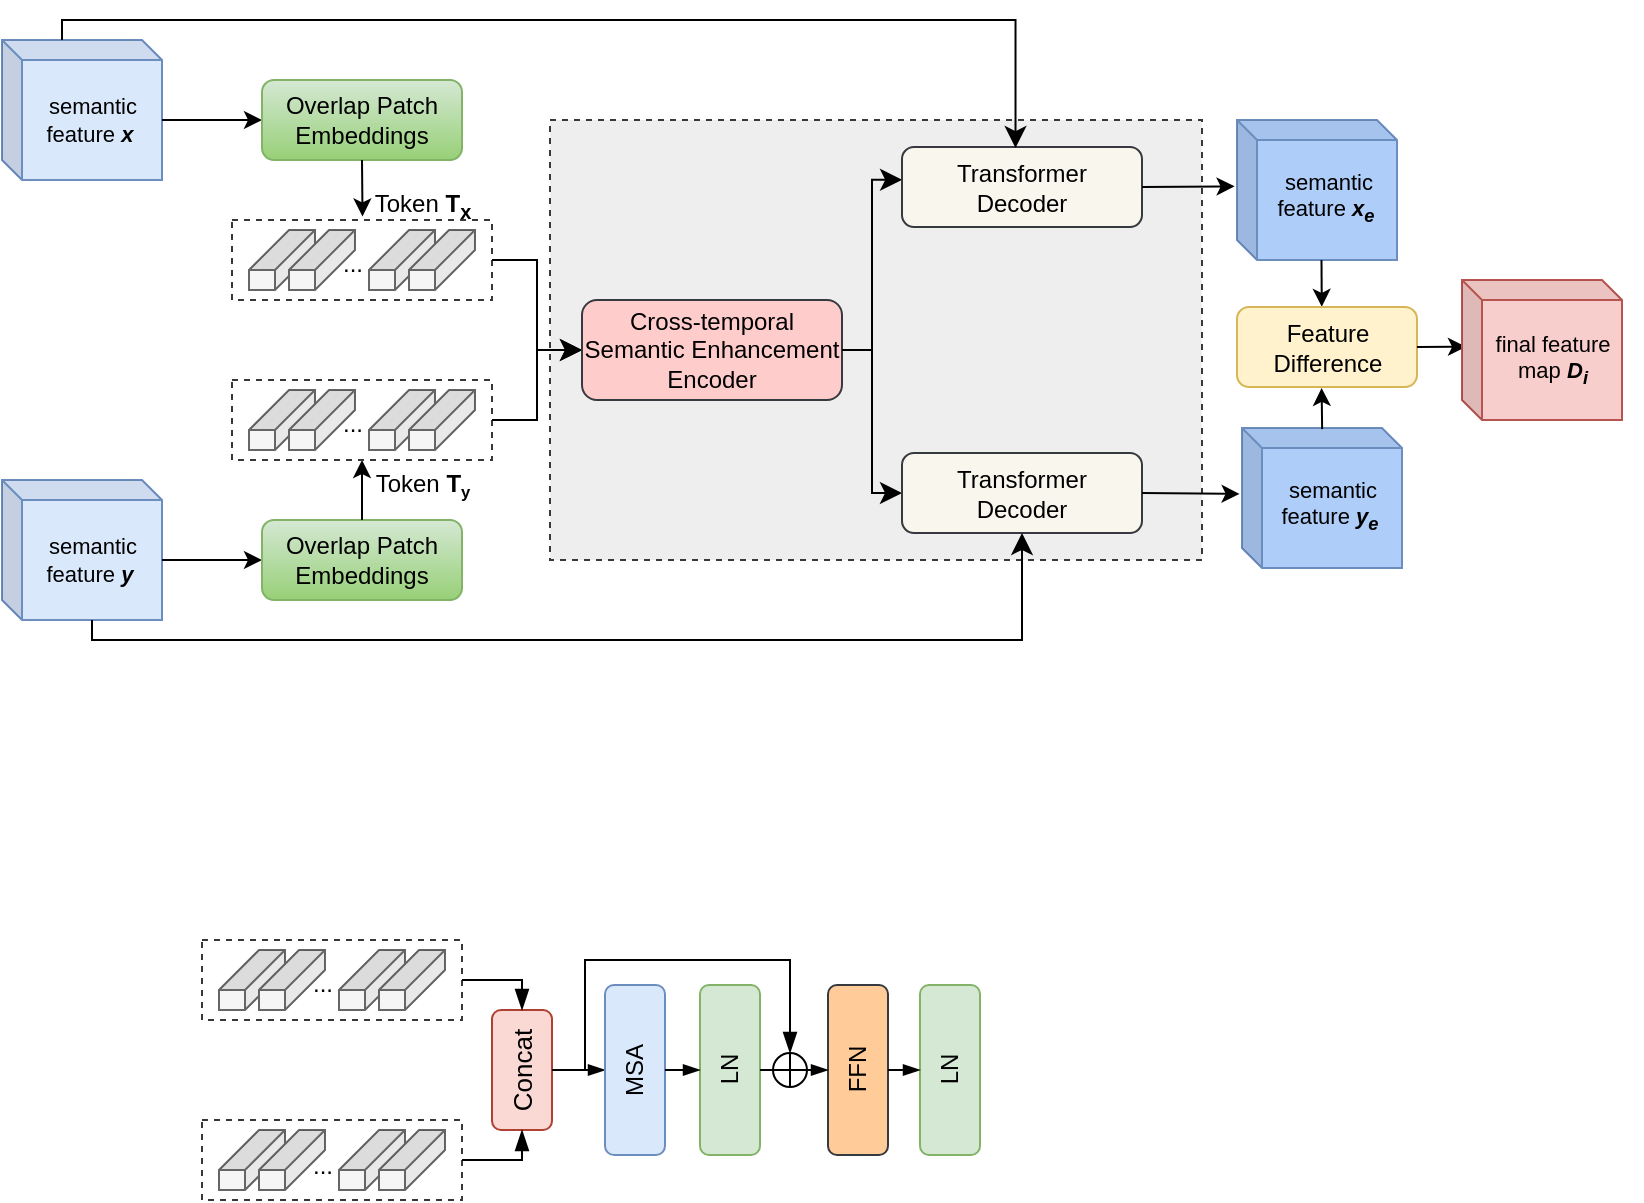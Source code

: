 <mxfile version="21.6.7" type="github">
  <diagram name="第 1 页" id="DumP11DfZ2SIVqox3f8w">
    <mxGraphModel dx="977" dy="522" grid="1" gridSize="10" guides="1" tooltips="1" connect="1" arrows="1" fold="1" page="1" pageScale="1" pageWidth="827" pageHeight="1169" math="0" shadow="0">
      <root>
        <mxCell id="0" />
        <mxCell id="1" parent="0" />
        <mxCell id="IIdGQf1pMwcohR-izoeh-43" value="" style="rounded=0;whiteSpace=wrap;html=1;fillColor=#eeeeee;strokeColor=#36393d;dashed=1;" vertex="1" parent="1">
          <mxGeometry x="294" y="360" width="326" height="220" as="geometry" />
        </mxCell>
        <mxCell id="IIdGQf1pMwcohR-izoeh-1" value="" style="shape=cube;whiteSpace=wrap;html=1;boundedLbl=1;backgroundOutline=1;darkOpacity=0.05;darkOpacity2=0.1;size=10;fillColor=#dae8fc;strokeColor=#6c8ebf;" vertex="1" parent="1">
          <mxGeometry x="20" y="320" width="80" height="70" as="geometry" />
        </mxCell>
        <mxCell id="IIdGQf1pMwcohR-izoeh-2" value="&lt;font style=&quot;font-size: 11px;&quot;&gt;semantic &lt;br&gt;feature &lt;b&gt;&lt;i&gt;x&lt;/i&gt;&lt;/b&gt;&amp;nbsp;&lt;/font&gt;" style="text;html=1;align=center;verticalAlign=middle;resizable=0;points=[];autosize=1;strokeColor=none;fillColor=none;fontSize=7;" vertex="1" parent="1">
          <mxGeometry x="30" y="340" width="70" height="40" as="geometry" />
        </mxCell>
        <mxCell id="IIdGQf1pMwcohR-izoeh-3" value="" style="shape=cube;whiteSpace=wrap;html=1;boundedLbl=1;backgroundOutline=1;darkOpacity=0.05;darkOpacity2=0.1;size=10;fillColor=#dae8fc;strokeColor=#6c8ebf;" vertex="1" parent="1">
          <mxGeometry x="20" y="540" width="80" height="70" as="geometry" />
        </mxCell>
        <mxCell id="IIdGQf1pMwcohR-izoeh-4" value="&lt;font style=&quot;font-size: 11px;&quot;&gt;semantic &lt;br&gt;feature &lt;b&gt;&lt;i&gt;y&lt;/i&gt;&lt;/b&gt;&amp;nbsp;&lt;/font&gt;" style="text;html=1;align=center;verticalAlign=middle;resizable=0;points=[];autosize=1;strokeColor=none;fillColor=none;fontSize=7;" vertex="1" parent="1">
          <mxGeometry x="30" y="560" width="70" height="40" as="geometry" />
        </mxCell>
        <mxCell id="IIdGQf1pMwcohR-izoeh-5" value="" style="endArrow=classic;html=1;rounded=0;exitX=0;exitY=0;exitDx=80;exitDy=40;exitPerimeter=0;entryX=0;entryY=0.5;entryDx=0;entryDy=0;" edge="1" parent="1" source="IIdGQf1pMwcohR-izoeh-1" target="IIdGQf1pMwcohR-izoeh-6">
          <mxGeometry width="50" height="50" relative="1" as="geometry">
            <mxPoint x="290" y="420" as="sourcePoint" />
            <mxPoint x="170" y="360" as="targetPoint" />
          </mxGeometry>
        </mxCell>
        <mxCell id="IIdGQf1pMwcohR-izoeh-6" value="Overlap Patch Embeddings" style="rounded=1;whiteSpace=wrap;html=1;fillColor=#d5e8d4;gradientColor=#97d077;strokeColor=#82b366;" vertex="1" parent="1">
          <mxGeometry x="150" y="340" width="100" height="40" as="geometry" />
        </mxCell>
        <mxCell id="IIdGQf1pMwcohR-izoeh-8" value="" style="endArrow=classic;html=1;rounded=0;exitX=0;exitY=0;exitDx=80;exitDy=40;exitPerimeter=0;entryX=0;entryY=0.5;entryDx=0;entryDy=0;" edge="1" parent="1" source="IIdGQf1pMwcohR-izoeh-3" target="IIdGQf1pMwcohR-izoeh-11">
          <mxGeometry width="50" height="50" relative="1" as="geometry">
            <mxPoint x="103.72" y="580.18" as="sourcePoint" />
            <mxPoint x="170" y="580" as="targetPoint" />
          </mxGeometry>
        </mxCell>
        <mxCell id="IIdGQf1pMwcohR-izoeh-11" value="Overlap Patch Embeddings" style="rounded=1;whiteSpace=wrap;html=1;fillColor=#d5e8d4;gradientColor=#97d077;strokeColor=#82b366;" vertex="1" parent="1">
          <mxGeometry x="150" y="560" width="100" height="40" as="geometry" />
        </mxCell>
        <mxCell id="IIdGQf1pMwcohR-izoeh-13" value="" style="endArrow=classic;html=1;rounded=0;exitX=0.5;exitY=1;exitDx=0;exitDy=0;entryX=0.502;entryY=-0.044;entryDx=0;entryDy=0;entryPerimeter=0;" edge="1" parent="1" source="IIdGQf1pMwcohR-izoeh-6" target="IIdGQf1pMwcohR-izoeh-15">
          <mxGeometry width="50" height="50" relative="1" as="geometry">
            <mxPoint x="290" y="410" as="sourcePoint" />
            <mxPoint x="200" y="400" as="targetPoint" />
          </mxGeometry>
        </mxCell>
        <mxCell id="IIdGQf1pMwcohR-izoeh-14" value="" style="endArrow=classic;html=1;rounded=0;exitX=0.5;exitY=0;exitDx=0;exitDy=0;entryX=0.5;entryY=1;entryDx=0;entryDy=0;" edge="1" parent="1" source="IIdGQf1pMwcohR-izoeh-11" target="IIdGQf1pMwcohR-izoeh-27">
          <mxGeometry width="50" height="50" relative="1" as="geometry">
            <mxPoint x="210" y="443" as="sourcePoint" />
            <mxPoint x="200" y="543" as="targetPoint" />
          </mxGeometry>
        </mxCell>
        <mxCell id="IIdGQf1pMwcohR-izoeh-15" value="" style="rounded=0;whiteSpace=wrap;html=1;strokeColor=#393838;dashed=1;movable=1;resizable=1;rotatable=1;deletable=1;editable=1;locked=0;connectable=1;" vertex="1" parent="1">
          <mxGeometry x="135" y="410" width="130" height="40" as="geometry" />
        </mxCell>
        <mxCell id="IIdGQf1pMwcohR-izoeh-16" value="" style="shape=cube;whiteSpace=wrap;html=1;boundedLbl=1;backgroundOutline=1;darkOpacity=0.05;darkOpacity2=0.1;rotation=90;size=20;fillColor=#f5f5f5;strokeColor=#666666;fontColor=#333333;movable=1;resizable=1;rotatable=1;deletable=1;editable=1;locked=0;connectable=1;" vertex="1" parent="1">
          <mxGeometry x="145" y="413.5" width="30" height="33" as="geometry" />
        </mxCell>
        <mxCell id="IIdGQf1pMwcohR-izoeh-17" value="" style="shape=cube;whiteSpace=wrap;html=1;boundedLbl=1;backgroundOutline=1;darkOpacity=0.05;darkOpacity2=0.1;rotation=90;size=20;fillColor=#f5f5f5;strokeColor=#666666;fontColor=#333333;movable=1;resizable=1;rotatable=1;deletable=1;editable=1;locked=0;connectable=1;" vertex="1" parent="1">
          <mxGeometry x="165" y="413.5" width="30" height="33" as="geometry" />
        </mxCell>
        <mxCell id="IIdGQf1pMwcohR-izoeh-18" value="" style="shape=cube;whiteSpace=wrap;html=1;boundedLbl=1;backgroundOutline=1;darkOpacity=0.05;darkOpacity2=0.1;rotation=90;size=20;fillColor=#f5f5f5;strokeColor=#666666;fontColor=#333333;movable=1;resizable=1;rotatable=1;deletable=1;editable=1;locked=0;connectable=1;" vertex="1" parent="1">
          <mxGeometry x="205" y="413.5" width="30" height="33" as="geometry" />
        </mxCell>
        <mxCell id="IIdGQf1pMwcohR-izoeh-19" value="" style="shape=cube;whiteSpace=wrap;html=1;boundedLbl=1;backgroundOutline=1;darkOpacity=0.05;darkOpacity2=0.1;rotation=90;size=20;fillColor=#f5f5f5;strokeColor=#666666;fontColor=#333333;movable=1;resizable=1;rotatable=1;deletable=1;editable=1;locked=0;connectable=1;" vertex="1" parent="1">
          <mxGeometry x="225" y="413.5" width="30" height="33" as="geometry" />
        </mxCell>
        <mxCell id="IIdGQf1pMwcohR-izoeh-20" value="..." style="text;html=1;align=center;verticalAlign=middle;resizable=1;points=[];autosize=1;strokeColor=none;fillColor=none;movable=1;rotatable=1;deletable=1;editable=1;locked=0;connectable=1;" vertex="1" parent="1">
          <mxGeometry x="180" y="416.5" width="30" height="30" as="geometry" />
        </mxCell>
        <mxCell id="IIdGQf1pMwcohR-izoeh-27" value="" style="rounded=0;whiteSpace=wrap;html=1;strokeColor=#393838;dashed=1;movable=1;resizable=1;rotatable=1;deletable=1;editable=1;locked=0;connectable=1;" vertex="1" parent="1">
          <mxGeometry x="135" y="490" width="130" height="40" as="geometry" />
        </mxCell>
        <mxCell id="IIdGQf1pMwcohR-izoeh-28" value="" style="shape=cube;whiteSpace=wrap;html=1;boundedLbl=1;backgroundOutline=1;darkOpacity=0.05;darkOpacity2=0.1;rotation=90;size=20;fillColor=#f5f5f5;strokeColor=#666666;fontColor=#333333;movable=1;resizable=1;rotatable=1;deletable=1;editable=1;locked=0;connectable=1;" vertex="1" parent="1">
          <mxGeometry x="145" y="493.5" width="30" height="33" as="geometry" />
        </mxCell>
        <mxCell id="IIdGQf1pMwcohR-izoeh-29" value="" style="shape=cube;whiteSpace=wrap;html=1;boundedLbl=1;backgroundOutline=1;darkOpacity=0.05;darkOpacity2=0.1;rotation=90;size=20;fillColor=#f5f5f5;strokeColor=#666666;fontColor=#333333;movable=1;resizable=1;rotatable=1;deletable=1;editable=1;locked=0;connectable=1;" vertex="1" parent="1">
          <mxGeometry x="165" y="493.5" width="30" height="33" as="geometry" />
        </mxCell>
        <mxCell id="IIdGQf1pMwcohR-izoeh-30" value="" style="shape=cube;whiteSpace=wrap;html=1;boundedLbl=1;backgroundOutline=1;darkOpacity=0.05;darkOpacity2=0.1;rotation=90;size=20;fillColor=#f5f5f5;strokeColor=#666666;fontColor=#333333;movable=1;resizable=1;rotatable=1;deletable=1;editable=1;locked=0;connectable=1;" vertex="1" parent="1">
          <mxGeometry x="205" y="493.5" width="30" height="33" as="geometry" />
        </mxCell>
        <mxCell id="IIdGQf1pMwcohR-izoeh-31" value="" style="shape=cube;whiteSpace=wrap;html=1;boundedLbl=1;backgroundOutline=1;darkOpacity=0.05;darkOpacity2=0.1;rotation=90;size=20;fillColor=#f5f5f5;strokeColor=#666666;fontColor=#333333;movable=1;resizable=1;rotatable=1;deletable=1;editable=1;locked=0;connectable=1;" vertex="1" parent="1">
          <mxGeometry x="225" y="493.5" width="30" height="33" as="geometry" />
        </mxCell>
        <mxCell id="IIdGQf1pMwcohR-izoeh-32" value="..." style="text;html=1;align=center;verticalAlign=middle;resizable=1;points=[];autosize=1;strokeColor=none;fillColor=none;movable=1;rotatable=1;deletable=1;editable=1;locked=0;connectable=1;" vertex="1" parent="1">
          <mxGeometry x="180" y="496.5" width="30" height="30" as="geometry" />
        </mxCell>
        <mxCell id="IIdGQf1pMwcohR-izoeh-33" value="Token &lt;b&gt;T&lt;/b&gt;&lt;sub&gt;&lt;b&gt;x&lt;/b&gt;&lt;/sub&gt;" style="text;html=1;align=center;verticalAlign=middle;resizable=0;points=[];autosize=1;strokeColor=none;fillColor=none;" vertex="1" parent="1">
          <mxGeometry x="195" y="388" width="70" height="30" as="geometry" />
        </mxCell>
        <mxCell id="IIdGQf1pMwcohR-izoeh-34" value="Token &lt;b&gt;T&lt;/b&gt;&lt;span style=&quot;font-size: 10px;&quot;&gt;&lt;sub&gt;&lt;b&gt;y&lt;/b&gt;&lt;/sub&gt;&lt;/span&gt;" style="text;html=1;align=center;verticalAlign=middle;resizable=0;points=[];autosize=1;strokeColor=none;fillColor=none;" vertex="1" parent="1">
          <mxGeometry x="195" y="526.5" width="70" height="30" as="geometry" />
        </mxCell>
        <mxCell id="IIdGQf1pMwcohR-izoeh-36" value="" style="edgeStyle=elbowEdgeStyle;endArrow=classic;html=1;rounded=0;endSize=8;startSize=8;exitX=1;exitY=0.5;exitDx=0;exitDy=0;entryX=0;entryY=0.5;entryDx=0;entryDy=0;" edge="1" parent="1" source="IIdGQf1pMwcohR-izoeh-15" target="IIdGQf1pMwcohR-izoeh-38">
          <mxGeometry width="50" height="50" relative="1" as="geometry">
            <mxPoint x="360" y="390" as="sourcePoint" />
            <mxPoint x="310" y="470" as="targetPoint" />
          </mxGeometry>
        </mxCell>
        <mxCell id="IIdGQf1pMwcohR-izoeh-37" value="" style="edgeStyle=elbowEdgeStyle;endArrow=classic;html=1;rounded=0;endSize=8;startSize=8;exitX=1;exitY=0.5;exitDx=0;exitDy=0;entryX=0;entryY=0.5;entryDx=0;entryDy=0;" edge="1" parent="1" source="IIdGQf1pMwcohR-izoeh-27" target="IIdGQf1pMwcohR-izoeh-38">
          <mxGeometry width="50" height="50" relative="1" as="geometry">
            <mxPoint x="275" y="440" as="sourcePoint" />
            <mxPoint x="310" y="470" as="targetPoint" />
          </mxGeometry>
        </mxCell>
        <mxCell id="IIdGQf1pMwcohR-izoeh-38" value="Cross-temporal Semantic Enhancement Encoder" style="rounded=1;whiteSpace=wrap;html=1;fillColor=#ffcccc;strokeColor=#36393d;" vertex="1" parent="1">
          <mxGeometry x="310" y="450" width="130" height="50" as="geometry" />
        </mxCell>
        <mxCell id="IIdGQf1pMwcohR-izoeh-39" value="" style="edgeStyle=elbowEdgeStyle;endArrow=classic;html=1;rounded=0;endSize=8;startSize=8;exitX=1;exitY=0.5;exitDx=0;exitDy=0;entryX=0.54;entryY=0.136;entryDx=0;entryDy=0;entryPerimeter=0;" edge="1" parent="1" source="IIdGQf1pMwcohR-izoeh-38" target="IIdGQf1pMwcohR-izoeh-43">
          <mxGeometry width="50" height="50" relative="1" as="geometry">
            <mxPoint x="275" y="440" as="sourcePoint" />
            <mxPoint x="470" y="430" as="targetPoint" />
          </mxGeometry>
        </mxCell>
        <mxCell id="IIdGQf1pMwcohR-izoeh-40" value="" style="edgeStyle=elbowEdgeStyle;endArrow=classic;html=1;rounded=0;endSize=8;startSize=8;exitX=1;exitY=0.5;exitDx=0;exitDy=0;entryX=0;entryY=0.5;entryDx=0;entryDy=0;" edge="1" parent="1" source="IIdGQf1pMwcohR-izoeh-38" target="IIdGQf1pMwcohR-izoeh-42">
          <mxGeometry width="50" height="50" relative="1" as="geometry">
            <mxPoint x="450" y="480" as="sourcePoint" />
            <mxPoint x="470" y="510" as="targetPoint" />
          </mxGeometry>
        </mxCell>
        <mxCell id="IIdGQf1pMwcohR-izoeh-41" value="Transformer&lt;br&gt;Decoder" style="rounded=1;whiteSpace=wrap;html=1;fillColor=#f9f7ed;strokeColor=#36393d;" vertex="1" parent="1">
          <mxGeometry x="470" y="373.5" width="120" height="40" as="geometry" />
        </mxCell>
        <mxCell id="IIdGQf1pMwcohR-izoeh-42" value="Transformer&lt;br&gt;Decoder" style="rounded=1;whiteSpace=wrap;html=1;fillColor=#f9f7ed;strokeColor=#36393d;" vertex="1" parent="1">
          <mxGeometry x="470" y="526.5" width="120" height="40" as="geometry" />
        </mxCell>
        <mxCell id="IIdGQf1pMwcohR-izoeh-46" value="" style="edgeStyle=elbowEdgeStyle;elbow=vertical;endArrow=classic;html=1;curved=0;rounded=0;endSize=8;startSize=8;entryX=0.473;entryY=0.013;entryDx=0;entryDy=0;entryPerimeter=0;" edge="1" parent="1" target="IIdGQf1pMwcohR-izoeh-41">
          <mxGeometry width="50" height="50" relative="1" as="geometry">
            <mxPoint x="50" y="320" as="sourcePoint" />
            <mxPoint x="100" y="270" as="targetPoint" />
            <Array as="points">
              <mxPoint x="280" y="310" />
            </Array>
          </mxGeometry>
        </mxCell>
        <mxCell id="IIdGQf1pMwcohR-izoeh-47" value="" style="edgeStyle=elbowEdgeStyle;elbow=vertical;endArrow=classic;html=1;curved=0;rounded=0;endSize=8;startSize=8;entryX=0.5;entryY=1;entryDx=0;entryDy=0;exitX=0;exitY=0;exitDx=45;exitDy=70;exitPerimeter=0;" edge="1" parent="1" source="IIdGQf1pMwcohR-izoeh-3" target="IIdGQf1pMwcohR-izoeh-42">
          <mxGeometry width="50" height="50" relative="1" as="geometry">
            <mxPoint x="50" y="566.5" as="sourcePoint" />
            <mxPoint x="527" y="653.5" as="targetPoint" />
            <Array as="points">
              <mxPoint x="300" y="620" />
            </Array>
          </mxGeometry>
        </mxCell>
        <mxCell id="IIdGQf1pMwcohR-izoeh-49" value="" style="shape=cube;whiteSpace=wrap;html=1;boundedLbl=1;backgroundOutline=1;darkOpacity=0.05;darkOpacity2=0.1;size=10;fillColor=#aecdf9;strokeColor=#6c8ebf;" vertex="1" parent="1">
          <mxGeometry x="637.5" y="360" width="80" height="70" as="geometry" />
        </mxCell>
        <mxCell id="IIdGQf1pMwcohR-izoeh-50" value="" style="shape=cube;whiteSpace=wrap;html=1;boundedLbl=1;backgroundOutline=1;darkOpacity=0.05;darkOpacity2=0.1;size=10;fillColor=#aecdf9;strokeColor=#6c8ebf;" vertex="1" parent="1">
          <mxGeometry x="640" y="514" width="80" height="70" as="geometry" />
        </mxCell>
        <mxCell id="IIdGQf1pMwcohR-izoeh-51" value="" style="endArrow=classic;html=1;rounded=0;exitX=1;exitY=0.5;exitDx=0;exitDy=0;entryX=-0.015;entryY=0.474;entryDx=0;entryDy=0;entryPerimeter=0;" edge="1" parent="1" source="IIdGQf1pMwcohR-izoeh-41" target="IIdGQf1pMwcohR-izoeh-49">
          <mxGeometry width="50" height="50" relative="1" as="geometry">
            <mxPoint x="460" y="400" as="sourcePoint" />
            <mxPoint x="510" y="350" as="targetPoint" />
          </mxGeometry>
        </mxCell>
        <mxCell id="IIdGQf1pMwcohR-izoeh-52" value="" style="endArrow=classic;html=1;rounded=0;exitX=1;exitY=0.5;exitDx=0;exitDy=0;entryX=-0.015;entryY=0.471;entryDx=0;entryDy=0;entryPerimeter=0;" edge="1" parent="1" source="IIdGQf1pMwcohR-izoeh-42" target="IIdGQf1pMwcohR-izoeh-50">
          <mxGeometry width="50" height="50" relative="1" as="geometry">
            <mxPoint x="600" y="437" as="sourcePoint" />
            <mxPoint x="630" y="510" as="targetPoint" />
          </mxGeometry>
        </mxCell>
        <mxCell id="IIdGQf1pMwcohR-izoeh-54" value="&lt;font style=&quot;font-size: 11px;&quot;&gt;semantic &lt;br&gt;feature &lt;i&gt;&lt;b&gt;x&lt;sub&gt;e&lt;/sub&gt;&lt;/b&gt;&lt;/i&gt;&amp;nbsp;&lt;/font&gt;" style="text;html=1;align=center;verticalAlign=middle;resizable=0;points=[];autosize=1;strokeColor=none;fillColor=none;fontSize=7;" vertex="1" parent="1">
          <mxGeometry x="642.5" y="373.5" width="80" height="50" as="geometry" />
        </mxCell>
        <mxCell id="IIdGQf1pMwcohR-izoeh-57" value="&lt;font style=&quot;font-size: 11px;&quot;&gt;semantic &lt;br&gt;feature &lt;b&gt;&lt;i&gt;y&lt;/i&gt;&lt;/b&gt;&lt;i&gt;&lt;b&gt;&lt;sub&gt;e&lt;/sub&gt;&lt;/b&gt;&lt;/i&gt;&amp;nbsp;&lt;/font&gt;" style="text;html=1;align=center;verticalAlign=middle;resizable=0;points=[];autosize=1;strokeColor=none;fillColor=none;fontSize=7;" vertex="1" parent="1">
          <mxGeometry x="645" y="527.5" width="80" height="50" as="geometry" />
        </mxCell>
        <mxCell id="IIdGQf1pMwcohR-izoeh-58" value="" style="endArrow=classic;html=1;rounded=0;exitX=0;exitY=0;exitDx=45;exitDy=70;exitPerimeter=0;entryX=0.471;entryY=-0.002;entryDx=0;entryDy=0;entryPerimeter=0;" edge="1" parent="1" target="IIdGQf1pMwcohR-izoeh-62">
          <mxGeometry width="50" height="50" relative="1" as="geometry">
            <mxPoint x="679.75" y="430" as="sourcePoint" />
            <mxPoint x="680" y="450" as="targetPoint" />
          </mxGeometry>
        </mxCell>
        <mxCell id="IIdGQf1pMwcohR-izoeh-60" value="" style="endArrow=classic;html=1;rounded=0;exitX=0.501;exitY=0.008;exitDx=0;exitDy=0;exitPerimeter=0;entryX=0.47;entryY=1.011;entryDx=0;entryDy=0;entryPerimeter=0;" edge="1" parent="1" source="IIdGQf1pMwcohR-izoeh-50" target="IIdGQf1pMwcohR-izoeh-62">
          <mxGeometry width="50" height="50" relative="1" as="geometry">
            <mxPoint x="680" y="510" as="sourcePoint" />
            <mxPoint x="680" y="500" as="targetPoint" />
          </mxGeometry>
        </mxCell>
        <mxCell id="IIdGQf1pMwcohR-izoeh-62" value="Feature Difference" style="rounded=1;whiteSpace=wrap;html=1;fillColor=#fff2cc;strokeColor=#d6b656;" vertex="1" parent="1">
          <mxGeometry x="637.5" y="453.5" width="90" height="40" as="geometry" />
        </mxCell>
        <mxCell id="IIdGQf1pMwcohR-izoeh-64" value="" style="endArrow=classic;html=1;rounded=0;exitX=1;exitY=0.5;exitDx=0;exitDy=0;entryX=0.025;entryY=0.477;entryDx=0;entryDy=0;entryPerimeter=0;" edge="1" parent="1" source="IIdGQf1pMwcohR-izoeh-62" target="IIdGQf1pMwcohR-izoeh-65">
          <mxGeometry width="50" height="50" relative="1" as="geometry">
            <mxPoint x="570" y="500" as="sourcePoint" />
            <mxPoint x="750" y="474" as="targetPoint" />
          </mxGeometry>
        </mxCell>
        <mxCell id="IIdGQf1pMwcohR-izoeh-65" value="" style="shape=cube;whiteSpace=wrap;html=1;boundedLbl=1;backgroundOutline=1;darkOpacity=0.05;darkOpacity2=0.1;size=10;fillColor=#f8cecc;strokeColor=#b85450;" vertex="1" parent="1">
          <mxGeometry x="750" y="440" width="80" height="70" as="geometry" />
        </mxCell>
        <mxCell id="IIdGQf1pMwcohR-izoeh-66" value="&lt;font style=&quot;font-size: 11px;&quot;&gt;final feature &lt;br&gt;map &lt;b&gt;&lt;i&gt;D&lt;sub&gt;i&lt;/sub&gt;&lt;/i&gt;&lt;/b&gt;&lt;/font&gt;" style="text;html=1;align=center;verticalAlign=middle;resizable=0;points=[];autosize=1;strokeColor=none;fillColor=none;fontSize=7;" vertex="1" parent="1">
          <mxGeometry x="750" y="455" width="90" height="50" as="geometry" />
        </mxCell>
        <mxCell id="IIdGQf1pMwcohR-izoeh-91" value="" style="group" vertex="1" connectable="0" parent="1">
          <mxGeometry x="120" y="860" width="130" height="40" as="geometry" />
        </mxCell>
        <mxCell id="IIdGQf1pMwcohR-izoeh-85" value="" style="rounded=0;whiteSpace=wrap;html=1;strokeColor=#393838;dashed=1;movable=1;resizable=1;rotatable=1;deletable=1;editable=1;locked=0;connectable=1;" vertex="1" parent="IIdGQf1pMwcohR-izoeh-91">
          <mxGeometry width="130" height="40" as="geometry" />
        </mxCell>
        <mxCell id="IIdGQf1pMwcohR-izoeh-86" value="" style="shape=cube;whiteSpace=wrap;html=1;boundedLbl=1;backgroundOutline=1;darkOpacity=0.05;darkOpacity2=0.1;rotation=90;size=20;fillColor=#f5f5f5;strokeColor=#666666;fontColor=#333333;movable=1;resizable=1;rotatable=1;deletable=1;editable=1;locked=0;connectable=1;" vertex="1" parent="IIdGQf1pMwcohR-izoeh-91">
          <mxGeometry x="10" y="3.5" width="30" height="33" as="geometry" />
        </mxCell>
        <mxCell id="IIdGQf1pMwcohR-izoeh-87" value="" style="shape=cube;whiteSpace=wrap;html=1;boundedLbl=1;backgroundOutline=1;darkOpacity=0.05;darkOpacity2=0.1;rotation=90;size=20;fillColor=#f5f5f5;strokeColor=#666666;fontColor=#333333;movable=1;resizable=1;rotatable=1;deletable=1;editable=1;locked=0;connectable=1;" vertex="1" parent="IIdGQf1pMwcohR-izoeh-91">
          <mxGeometry x="30" y="3.5" width="30" height="33" as="geometry" />
        </mxCell>
        <mxCell id="IIdGQf1pMwcohR-izoeh-88" value="" style="shape=cube;whiteSpace=wrap;html=1;boundedLbl=1;backgroundOutline=1;darkOpacity=0.05;darkOpacity2=0.1;rotation=90;size=20;fillColor=#f5f5f5;strokeColor=#666666;fontColor=#333333;movable=1;resizable=1;rotatable=1;deletable=1;editable=1;locked=0;connectable=1;" vertex="1" parent="IIdGQf1pMwcohR-izoeh-91">
          <mxGeometry x="70" y="3.5" width="30" height="33" as="geometry" />
        </mxCell>
        <mxCell id="IIdGQf1pMwcohR-izoeh-89" value="" style="shape=cube;whiteSpace=wrap;html=1;boundedLbl=1;backgroundOutline=1;darkOpacity=0.05;darkOpacity2=0.1;rotation=90;size=20;fillColor=#f5f5f5;strokeColor=#666666;fontColor=#333333;movable=1;resizable=1;rotatable=1;deletable=1;editable=1;locked=0;connectable=1;" vertex="1" parent="IIdGQf1pMwcohR-izoeh-91">
          <mxGeometry x="90" y="3.5" width="30" height="33" as="geometry" />
        </mxCell>
        <mxCell id="IIdGQf1pMwcohR-izoeh-90" value="..." style="text;html=1;align=center;verticalAlign=middle;resizable=1;points=[];autosize=1;strokeColor=none;fillColor=none;movable=1;rotatable=1;deletable=1;editable=1;locked=0;connectable=1;" vertex="1" parent="IIdGQf1pMwcohR-izoeh-91">
          <mxGeometry x="45" y="6.5" width="30" height="33.5" as="geometry" />
        </mxCell>
        <mxCell id="IIdGQf1pMwcohR-izoeh-92" value="" style="group" vertex="1" connectable="0" parent="1">
          <mxGeometry x="120" y="770" width="130" height="40" as="geometry" />
        </mxCell>
        <mxCell id="IIdGQf1pMwcohR-izoeh-73" value="" style="rounded=0;whiteSpace=wrap;html=1;strokeColor=#393838;dashed=1;movable=1;resizable=1;rotatable=1;deletable=1;editable=1;locked=0;connectable=1;" vertex="1" parent="IIdGQf1pMwcohR-izoeh-92">
          <mxGeometry width="130" height="40" as="geometry" />
        </mxCell>
        <mxCell id="IIdGQf1pMwcohR-izoeh-74" value="" style="shape=cube;whiteSpace=wrap;html=1;boundedLbl=1;backgroundOutline=1;darkOpacity=0.05;darkOpacity2=0.1;rotation=90;size=20;fillColor=#f5f5f5;strokeColor=#666666;fontColor=#333333;movable=1;resizable=1;rotatable=1;deletable=1;editable=1;locked=0;connectable=1;" vertex="1" parent="IIdGQf1pMwcohR-izoeh-92">
          <mxGeometry x="10" y="3.5" width="30" height="33" as="geometry" />
        </mxCell>
        <mxCell id="IIdGQf1pMwcohR-izoeh-75" value="" style="shape=cube;whiteSpace=wrap;html=1;boundedLbl=1;backgroundOutline=1;darkOpacity=0.05;darkOpacity2=0.1;rotation=90;size=20;fillColor=#f5f5f5;strokeColor=#666666;fontColor=#333333;movable=1;resizable=1;rotatable=1;deletable=1;editable=1;locked=0;connectable=1;" vertex="1" parent="IIdGQf1pMwcohR-izoeh-92">
          <mxGeometry x="30" y="3.5" width="30" height="33" as="geometry" />
        </mxCell>
        <mxCell id="IIdGQf1pMwcohR-izoeh-76" value="" style="shape=cube;whiteSpace=wrap;html=1;boundedLbl=1;backgroundOutline=1;darkOpacity=0.05;darkOpacity2=0.1;rotation=90;size=20;fillColor=#f5f5f5;strokeColor=#666666;fontColor=#333333;movable=1;resizable=1;rotatable=1;deletable=1;editable=1;locked=0;connectable=1;" vertex="1" parent="IIdGQf1pMwcohR-izoeh-92">
          <mxGeometry x="70" y="3.5" width="30" height="33" as="geometry" />
        </mxCell>
        <mxCell id="IIdGQf1pMwcohR-izoeh-77" value="" style="shape=cube;whiteSpace=wrap;html=1;boundedLbl=1;backgroundOutline=1;darkOpacity=0.05;darkOpacity2=0.1;rotation=90;size=20;fillColor=#f5f5f5;strokeColor=#666666;fontColor=#333333;movable=1;resizable=1;rotatable=1;deletable=1;editable=1;locked=0;connectable=1;" vertex="1" parent="IIdGQf1pMwcohR-izoeh-92">
          <mxGeometry x="90" y="3.5" width="30" height="33" as="geometry" />
        </mxCell>
        <mxCell id="IIdGQf1pMwcohR-izoeh-78" value="..." style="text;html=1;align=center;verticalAlign=middle;resizable=1;points=[];autosize=1;strokeColor=none;fillColor=none;movable=1;rotatable=1;deletable=1;editable=1;locked=0;connectable=1;" vertex="1" parent="IIdGQf1pMwcohR-izoeh-92">
          <mxGeometry x="45" y="6.5" width="30" height="30" as="geometry" />
        </mxCell>
        <mxCell id="IIdGQf1pMwcohR-izoeh-96" value="&lt;font style=&quot;font-size: 13px;&quot;&gt;Concat&lt;/font&gt;" style="rounded=1;whiteSpace=wrap;html=1;rotation=-90;fillColor=#fad9d5;strokeColor=#ae4132;" vertex="1" parent="1">
          <mxGeometry x="250" y="820" width="60" height="30" as="geometry" />
        </mxCell>
        <mxCell id="IIdGQf1pMwcohR-izoeh-98" value="" style="edgeStyle=elbowEdgeStyle;elbow=vertical;endArrow=blockThin;html=1;curved=0;rounded=0;endSize=8;startSize=8;exitX=1;exitY=0.5;exitDx=0;exitDy=0;entryX=1;entryY=0.5;entryDx=0;entryDy=0;endFill=1;" edge="1" parent="1" source="IIdGQf1pMwcohR-izoeh-73" target="IIdGQf1pMwcohR-izoeh-96">
          <mxGeometry width="50" height="50" relative="1" as="geometry">
            <mxPoint x="450" y="790" as="sourcePoint" />
            <mxPoint x="500" y="740" as="targetPoint" />
            <Array as="points">
              <mxPoint x="270" y="790" />
            </Array>
          </mxGeometry>
        </mxCell>
        <mxCell id="IIdGQf1pMwcohR-izoeh-100" value="" style="edgeStyle=elbowEdgeStyle;elbow=vertical;endArrow=blockThin;html=1;curved=0;rounded=0;endSize=8;startSize=8;exitX=1;exitY=0.5;exitDx=0;exitDy=0;entryX=0;entryY=0.5;entryDx=0;entryDy=0;endFill=1;" edge="1" parent="1" source="IIdGQf1pMwcohR-izoeh-85" target="IIdGQf1pMwcohR-izoeh-96">
          <mxGeometry width="50" height="50" relative="1" as="geometry">
            <mxPoint x="250" y="800" as="sourcePoint" />
            <mxPoint x="300" y="830" as="targetPoint" />
            <Array as="points">
              <mxPoint x="260" y="880" />
            </Array>
          </mxGeometry>
        </mxCell>
        <mxCell id="IIdGQf1pMwcohR-izoeh-101" value="" style="endArrow=blockThin;html=1;rounded=0;exitX=0.5;exitY=1;exitDx=0;exitDy=0;endFill=1;entryX=0.5;entryY=0;entryDx=0;entryDy=0;" edge="1" parent="1" source="IIdGQf1pMwcohR-izoeh-96" target="IIdGQf1pMwcohR-izoeh-102">
          <mxGeometry width="50" height="50" relative="1" as="geometry">
            <mxPoint x="450" y="790" as="sourcePoint" />
            <mxPoint x="330" y="835" as="targetPoint" />
          </mxGeometry>
        </mxCell>
        <mxCell id="IIdGQf1pMwcohR-izoeh-102" value="MSA" style="rounded=1;whiteSpace=wrap;html=1;rotation=-90;fillColor=#dae8fc;strokeColor=#6c8ebf;" vertex="1" parent="1">
          <mxGeometry x="294" y="820" width="85" height="30" as="geometry" />
        </mxCell>
        <mxCell id="IIdGQf1pMwcohR-izoeh-103" value="LN" style="rounded=1;whiteSpace=wrap;html=1;rotation=-90;fillColor=#d5e8d4;strokeColor=#82b366;" vertex="1" parent="1">
          <mxGeometry x="341.5" y="820" width="85" height="30" as="geometry" />
        </mxCell>
        <mxCell id="IIdGQf1pMwcohR-izoeh-104" value="" style="endArrow=blockThin;html=1;rounded=0;exitX=0.5;exitY=1;exitDx=0;exitDy=0;entryX=0.5;entryY=0;entryDx=0;entryDy=0;endFill=1;" edge="1" parent="1" source="IIdGQf1pMwcohR-izoeh-102" target="IIdGQf1pMwcohR-izoeh-103">
          <mxGeometry width="50" height="50" relative="1" as="geometry">
            <mxPoint x="311.5" y="845" as="sourcePoint" />
            <mxPoint x="331.5" y="845" as="targetPoint" />
          </mxGeometry>
        </mxCell>
        <mxCell id="IIdGQf1pMwcohR-izoeh-105" value="FFN" style="rounded=1;whiteSpace=wrap;html=1;rotation=-90;fillColor=#ffcc99;strokeColor=#36393d;" vertex="1" parent="1">
          <mxGeometry x="405.5" y="820" width="85" height="30" as="geometry" />
        </mxCell>
        <mxCell id="IIdGQf1pMwcohR-izoeh-106" value="LN" style="rounded=1;whiteSpace=wrap;html=1;rotation=-90;fillColor=#d5e8d4;strokeColor=#82b366;" vertex="1" parent="1">
          <mxGeometry x="451.5" y="820" width="85" height="30" as="geometry" />
        </mxCell>
        <mxCell id="IIdGQf1pMwcohR-izoeh-107" value="" style="shape=orEllipse;perimeter=ellipsePerimeter;whiteSpace=wrap;html=1;backgroundOutline=1;aspect=fixed;" vertex="1" parent="1">
          <mxGeometry x="405.5" y="826.5" width="17" height="17" as="geometry" />
        </mxCell>
        <mxCell id="IIdGQf1pMwcohR-izoeh-108" value="" style="endArrow=blockThin;html=1;rounded=0;exitX=0.5;exitY=1;exitDx=0;exitDy=0;entryX=0.5;entryY=0;entryDx=0;entryDy=0;endFill=1;" edge="1" parent="1" source="IIdGQf1pMwcohR-izoeh-103" target="IIdGQf1pMwcohR-izoeh-105">
          <mxGeometry width="50" height="50" relative="1" as="geometry">
            <mxPoint x="361.5" y="845" as="sourcePoint" />
            <mxPoint x="379.5" y="845" as="targetPoint" />
          </mxGeometry>
        </mxCell>
        <mxCell id="IIdGQf1pMwcohR-izoeh-109" value="" style="endArrow=blockThin;html=1;rounded=0;exitX=0.5;exitY=1;exitDx=0;exitDy=0;entryX=0.5;entryY=0;entryDx=0;entryDy=0;endFill=1;" edge="1" parent="1" source="IIdGQf1pMwcohR-izoeh-105" target="IIdGQf1pMwcohR-izoeh-106">
          <mxGeometry width="50" height="50" relative="1" as="geometry">
            <mxPoint x="409.5" y="845" as="sourcePoint" />
            <mxPoint x="443.5" y="845" as="targetPoint" />
          </mxGeometry>
        </mxCell>
        <mxCell id="IIdGQf1pMwcohR-izoeh-110" value="" style="edgeStyle=elbowEdgeStyle;elbow=vertical;endArrow=blockThin;html=1;curved=0;rounded=0;endSize=8;startSize=8;entryX=0.5;entryY=0;entryDx=0;entryDy=0;endFill=1;" edge="1" parent="1" target="IIdGQf1pMwcohR-izoeh-107">
          <mxGeometry width="50" height="50" relative="1" as="geometry">
            <mxPoint x="311.5" y="835" as="sourcePoint" />
            <mxPoint x="361.5" y="760" as="targetPoint" />
            <Array as="points">
              <mxPoint x="361.5" y="780" />
            </Array>
          </mxGeometry>
        </mxCell>
      </root>
    </mxGraphModel>
  </diagram>
</mxfile>
